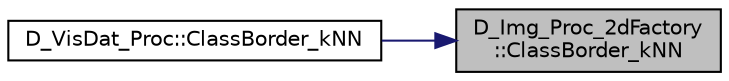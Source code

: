digraph "D_Img_Proc_2dFactory::ClassBorder_kNN"
{
 // LATEX_PDF_SIZE
  edge [fontname="Helvetica",fontsize="10",labelfontname="Helvetica",labelfontsize="10"];
  node [fontname="Helvetica",fontsize="10",shape=record];
  rankdir="RL";
  Node1 [label="D_Img_Proc_2dFactory\l::ClassBorder_kNN",height=0.2,width=0.4,color="black", fillcolor="grey75", style="filled", fontcolor="black",tooltip=" "];
  Node1 -> Node2 [dir="back",color="midnightblue",fontsize="10",style="solid",fontname="Helvetica"];
  Node2 [label="D_VisDat_Proc::ClassBorder_kNN",height=0.2,width=0.4,color="black", fillcolor="white", style="filled",URL="$class_d___vis_dat___proc.html#ae1f8d9a80029754eb126b8a8c5858207",tooltip=" "];
}
